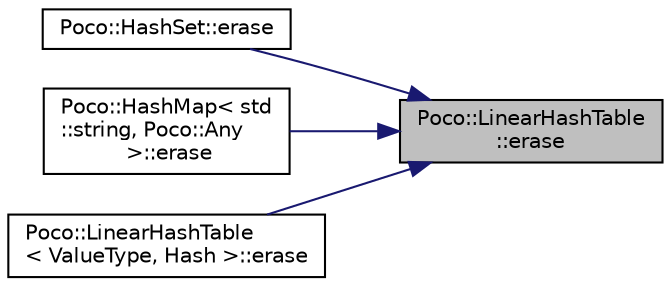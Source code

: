 digraph "Poco::LinearHashTable::erase"
{
 // LATEX_PDF_SIZE
  edge [fontname="Helvetica",fontsize="10",labelfontname="Helvetica",labelfontsize="10"];
  node [fontname="Helvetica",fontsize="10",shape=record];
  rankdir="RL";
  Node1 [label="Poco::LinearHashTable\l::erase",height=0.2,width=0.4,color="black", fillcolor="grey75", style="filled", fontcolor="black",tooltip="Erases the element pointed to by it."];
  Node1 -> Node2 [dir="back",color="midnightblue",fontsize="10",style="solid",fontname="Helvetica"];
  Node2 [label="Poco::HashSet::erase",height=0.2,width=0.4,color="black", fillcolor="white", style="filled",URL="$classPoco_1_1HashSet.html#ab46002367b25e45c198968ce7c019ff1",tooltip="Erases the element pointed to by it."];
  Node1 -> Node3 [dir="back",color="midnightblue",fontsize="10",style="solid",fontname="Helvetica"];
  Node3 [label="Poco::HashMap\< std\l::string, Poco::Any\l \>::erase",height=0.2,width=0.4,color="black", fillcolor="white", style="filled",URL="$classPoco_1_1HashMap.html#ac73cbc076b381858e24824d60a0fd6f4",tooltip=" "];
  Node1 -> Node4 [dir="back",color="midnightblue",fontsize="10",style="solid",fontname="Helvetica"];
  Node4 [label="Poco::LinearHashTable\l\< ValueType, Hash \>::erase",height=0.2,width=0.4,color="black", fillcolor="white", style="filled",URL="$classPoco_1_1LinearHashTable.html#a9a01f6d03e6464dc867090478a8a04a3",tooltip="Erases the element with the given value, if it exists."];
}
